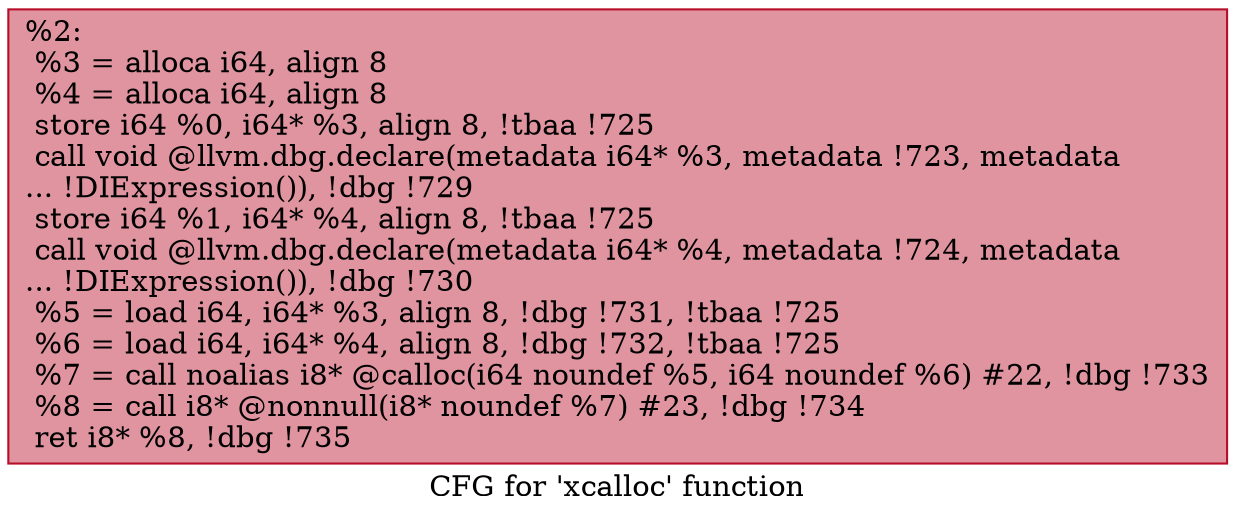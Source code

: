 digraph "CFG for 'xcalloc' function" {
	label="CFG for 'xcalloc' function";

	Node0x1132d60 [shape=record,color="#b70d28ff", style=filled, fillcolor="#b70d2870",label="{%2:\l  %3 = alloca i64, align 8\l  %4 = alloca i64, align 8\l  store i64 %0, i64* %3, align 8, !tbaa !725\l  call void @llvm.dbg.declare(metadata i64* %3, metadata !723, metadata\l... !DIExpression()), !dbg !729\l  store i64 %1, i64* %4, align 8, !tbaa !725\l  call void @llvm.dbg.declare(metadata i64* %4, metadata !724, metadata\l... !DIExpression()), !dbg !730\l  %5 = load i64, i64* %3, align 8, !dbg !731, !tbaa !725\l  %6 = load i64, i64* %4, align 8, !dbg !732, !tbaa !725\l  %7 = call noalias i8* @calloc(i64 noundef %5, i64 noundef %6) #22, !dbg !733\l  %8 = call i8* @nonnull(i8* noundef %7) #23, !dbg !734\l  ret i8* %8, !dbg !735\l}"];
}
